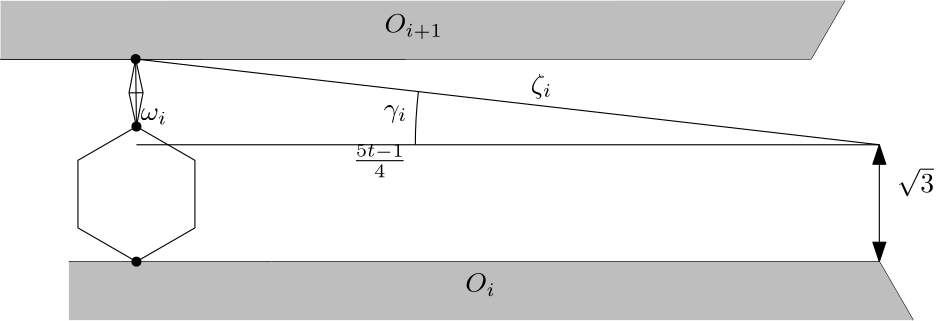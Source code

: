 <?xml version="1.0"?>
<!DOCTYPE ipe SYSTEM "ipe.dtd">
<ipe version="70107" creator="Ipe 7.2.2">
<info created="D:20160507153210" modified="D:20160905165555"/>
<ipestyle name="basic">
<symbol name="arrow/arc(spx)">
<path stroke="sym-stroke" fill="sym-stroke" pen="sym-pen">
0 0 m
-1 0.333 l
-1 -0.333 l
h
</path>
</symbol>
<symbol name="arrow/farc(spx)">
<path stroke="sym-stroke" fill="white" pen="sym-pen">
0 0 m
-1 0.333 l
-1 -0.333 l
h
</path>
</symbol>
<symbol name="arrow/ptarc(spx)">
<path stroke="sym-stroke" fill="sym-stroke" pen="sym-pen">
0 0 m
-1 0.333 l
-0.8 0 l
-1 -0.333 l
h
</path>
</symbol>
<symbol name="arrow/fptarc(spx)">
<path stroke="sym-stroke" fill="white" pen="sym-pen">
0 0 m
-1 0.333 l
-0.8 0 l
-1 -0.333 l
h
</path>
</symbol>
<symbol name="mark/circle(sx)" transformations="translations">
<path fill="sym-stroke">
0.6 0 0 0.6 0 0 e
0.4 0 0 0.4 0 0 e
</path>
</symbol>
<symbol name="mark/disk(sx)" transformations="translations">
<path fill="sym-stroke">
0.6 0 0 0.6 0 0 e
</path>
</symbol>
<symbol name="mark/fdisk(sfx)" transformations="translations">
<group>
<path fill="sym-fill">
0.5 0 0 0.5 0 0 e
</path>
<path fill="sym-stroke" fillrule="eofill">
0.6 0 0 0.6 0 0 e
0.4 0 0 0.4 0 0 e
</path>
</group>
</symbol>
<symbol name="mark/box(sx)" transformations="translations">
<path fill="sym-stroke" fillrule="eofill">
-0.6 -0.6 m
0.6 -0.6 l
0.6 0.6 l
-0.6 0.6 l
h
-0.4 -0.4 m
0.4 -0.4 l
0.4 0.4 l
-0.4 0.4 l
h
</path>
</symbol>
<symbol name="mark/square(sx)" transformations="translations">
<path fill="sym-stroke">
-0.6 -0.6 m
0.6 -0.6 l
0.6 0.6 l
-0.6 0.6 l
h
</path>
</symbol>
<symbol name="mark/fsquare(sfx)" transformations="translations">
<group>
<path fill="sym-fill">
-0.5 -0.5 m
0.5 -0.5 l
0.5 0.5 l
-0.5 0.5 l
h
</path>
<path fill="sym-stroke" fillrule="eofill">
-0.6 -0.6 m
0.6 -0.6 l
0.6 0.6 l
-0.6 0.6 l
h
-0.4 -0.4 m
0.4 -0.4 l
0.4 0.4 l
-0.4 0.4 l
h
</path>
</group>
</symbol>
<symbol name="mark/cross(sx)" transformations="translations">
<group>
<path fill="sym-stroke">
-0.43 -0.57 m
0.57 0.43 l
0.43 0.57 l
-0.57 -0.43 l
h
</path>
<path fill="sym-stroke">
-0.43 0.57 m
0.57 -0.43 l
0.43 -0.57 l
-0.57 0.43 l
h
</path>
</group>
</symbol>
<symbol name="arrow/fnormal(spx)">
<path stroke="sym-stroke" fill="white" pen="sym-pen">
0 0 m
-1 0.333 l
-1 -0.333 l
h
</path>
</symbol>
<symbol name="arrow/pointed(spx)">
<path stroke="sym-stroke" fill="sym-stroke" pen="sym-pen">
0 0 m
-1 0.333 l
-0.8 0 l
-1 -0.333 l
h
</path>
</symbol>
<symbol name="arrow/fpointed(spx)">
<path stroke="sym-stroke" fill="white" pen="sym-pen">
0 0 m
-1 0.333 l
-0.8 0 l
-1 -0.333 l
h
</path>
</symbol>
<symbol name="arrow/linear(spx)">
<path stroke="sym-stroke" pen="sym-pen">
-1 0.333 m
0 0 l
-1 -0.333 l
</path>
</symbol>
<symbol name="arrow/fdouble(spx)">
<path stroke="sym-stroke" fill="white" pen="sym-pen">
0 0 m
-1 0.333 l
-1 -0.333 l
h
-1 0 m
-2 0.333 l
-2 -0.333 l
h
</path>
</symbol>
<symbol name="arrow/double(spx)">
<path stroke="sym-stroke" fill="sym-stroke" pen="sym-pen">
0 0 m
-1 0.333 l
-1 -0.333 l
h
-1 0 m
-2 0.333 l
-2 -0.333 l
h
</path>
</symbol>
<pen name="heavier" value="0.8"/>
<pen name="fat" value="1.2"/>
<pen name="ultrafat" value="2"/>
<symbolsize name="large" value="5"/>
<symbolsize name="small" value="2"/>
<symbolsize name="tiny" value="1.1"/>
<arrowsize name="large" value="10"/>
<arrowsize name="small" value="5"/>
<arrowsize name="tiny" value="3"/>
<color name="red" value="1 0 0"/>
<color name="green" value="0 1 0"/>
<color name="blue" value="0 0 1"/>
<color name="yellow" value="1 1 0"/>
<color name="orange" value="1 0.647 0"/>
<color name="gold" value="1 0.843 0"/>
<color name="purple" value="0.627 0.125 0.941"/>
<color name="gray" value="0.745"/>
<color name="brown" value="0.647 0.165 0.165"/>
<color name="navy" value="0 0 0.502"/>
<color name="pink" value="1 0.753 0.796"/>
<color name="seagreen" value="0.18 0.545 0.341"/>
<color name="turquoise" value="0.251 0.878 0.816"/>
<color name="violet" value="0.933 0.51 0.933"/>
<color name="darkblue" value="0 0 0.545"/>
<color name="darkcyan" value="0 0.545 0.545"/>
<color name="darkgray" value="0.663"/>
<color name="darkgreen" value="0 0.392 0"/>
<color name="darkmagenta" value="0.545 0 0.545"/>
<color name="darkorange" value="1 0.549 0"/>
<color name="darkred" value="0.545 0 0"/>
<color name="lightblue" value="0.678 0.847 0.902"/>
<color name="lightcyan" value="0.878 1 1"/>
<color name="lightgray" value="0.827"/>
<color name="lightgreen" value="0.565 0.933 0.565"/>
<color name="lightyellow" value="1 1 0.878"/>
<dashstyle name="dashed" value="[4] 0"/>
<dashstyle name="dotted" value="[1 3] 0"/>
<dashstyle name="dash dotted" value="[4 2 1 2] 0"/>
<dashstyle name="dash dot dotted" value="[4 2 1 2 1 2] 0"/>
<textsize name="large" value="\large"/>
<textsize name="Large" value="\Large"/>
<textsize name="LARGE" value="\LARGE"/>
<textsize name="huge" value="\huge"/>
<textsize name="Huge" value="\Huge"/>
<textsize name="small" value="\small"/>
<textsize name="footnote" value="\footnotesize"/>
<textsize name="tiny" value="\tiny"/>
<textstyle name="center" begin="\begin{center}" end="\end{center}"/>
<textstyle name="itemize" begin="\begin{itemize}" end="\end{itemize}"/>
<textstyle name="item" begin="\begin{itemize}\item{}" end="\end{itemize}"/>
<gridsize name="4 pts" value="4"/>
<gridsize name="8 pts (~3 mm)" value="8"/>
<gridsize name="16 pts (~6 mm)" value="16"/>
<gridsize name="32 pts (~12 mm)" value="32"/>
<gridsize name="10 pts (~3.5 mm)" value="10"/>
<gridsize name="20 pts (~7 mm)" value="20"/>
<gridsize name="14 pts (~5 mm)" value="14"/>
<gridsize name="28 pts (~10 mm)" value="28"/>
<gridsize name="56 pts (~20 mm)" value="56"/>
<anglesize name="90 deg" value="90"/>
<anglesize name="60 deg" value="60"/>
<anglesize name="45 deg" value="45"/>
<anglesize name="30 deg" value="30"/>
<anglesize name="22.5 deg" value="22.5"/>
<opacity name="10%" value="0.1"/>
<opacity name="30%" value="0.3"/>
<opacity name="50%" value="0.5"/>
<opacity name="75%" value="0.75"/>
<tiling name="falling" angle="-60" step="4" width="1"/>
<tiling name="rising" angle="30" step="4" width="1"/>
</ipestyle>
<ipestyle name="bigpaper">
<layout paper="10000 6000" origin="0 0" frame="10000 6000"/>
<titlestyle pos="10 10" size="LARGE" color="title"  valign="baseline"/>
</ipestyle>
<page>
<layer name="alpha"/>
<view layers="alpha" active="alpha"/>
<path layer="alpha" matrix="1.31603 -0.75981 0.75981 1.31603 1454.44 1018.09" stroke="black">
336 448 m
328 461.856 l
312 461.856 l
304 448 l
312 434.144 l
328 434.144 l
h
</path>
<path matrix="0.0181304 -1.51951 1.51951 0.0181304 1505.84 1866.69" stroke="black">
304 463.52 m
312 465.183 l
320 463.52 l
312 461.856 l
304 463.52 l
</path>
<path matrix="1.51962 0 0 1.51962 1741.84 680.488" stroke="black">
312 434.144 m
328 434.144 l
</path>
<path matrix="1.51962 0 0 1.51962 1766.15 680.487" stroke="black">
312 434.144 m
328 434.144 l
</path>
<path matrix="1.51962 0 0 1.51962 1741.56 753.424" stroke="black">
312 434.144 m
328 434.144 l
</path>
<path matrix="1.51962 0 0 1.51962 1717.24 753.424" stroke="black">
312 434.144 m
328 434.144 l
</path>
<path matrix="1.51962 0 0 1.51962 1692.93 753.424" stroke="black">
312 434.144 m
328 434.144 l
</path>
<path matrix="1.51962 0 0 1.51962 1717.53 680.488" stroke="black">
312 434.144 m
328 434.144 l
</path>
<path matrix="1.51962 0 0 1.51962 1717.79 686.946" stroke="black">
343.64 477.89 m
295.641 477.891 l
</path>
<path matrix="1.51962 0 0 1.51962 1790.73 686.945" stroke="black">
343.64 477.89 m
295.641 477.891 l
</path>
<path matrix="1.51962 0 0 1.51962 1815.33 614.009" stroke="black">
343.64 477.89 m
295.641 477.891 l
</path>
<path matrix="1.51962 0 0 1.51962 1717.79 686.946" stroke="black">
295.641 477.891 m
391.639 477.891 l
</path>
<path matrix="1.51962 0 0 1.51962 1863.67 686.946" stroke="black">
295.641 477.891 m
391.639 477.891 l
</path>
<path matrix="1.51962 0 0 1.51962 1888.27 614.007" stroke="black">
295.641 477.891 m
391.639 477.891 l
</path>
<text matrix="1.51962 0 0 1.51962 1734.45 678.348" transformations="translations" pos="375.465 469.801" stroke="black" type="label" width="8.475" height="4.297" depth="1.93" valign="baseline">$\gamma_i$</text>
<text matrix="1.51962 0 0 1.51962 1723.22 660.156" transformations="translations" pos="375.465 469.801" stroke="black" type="label" width="19.57" height="8.422" depth="3.43" valign="baseline">$\frac{5t-1}{4}$</text>
<path matrix="1.51962 0 0 1.51962 1717.79 686.946" stroke="black">
327.64 477.89 m
327.831 461.891 l
</path>
<text matrix="1.51962 0 0 1.51962 1787.38 687.072" transformations="translations" pos="375.465 469.801" stroke="black" type="label" width="7.676" height="6.926" depth="1.93" valign="baseline">$\zeta_i$</text>
<path matrix="-0.75981 1.31603 1.31603 0.75981 2161.28 578.695" stroke="black">
312 434.144 m
328 434.144 l
</path>
<path matrix="-0.75981 -1.31603 1.31603 -0.75981 2136.68 2174.68" stroke="black">
312 434.144 m
328 434.144 l
</path>
<text transformations="translations" pos="2334.35 1329.27" stroke="black" type="label" width="10.916" height="6.812" depth="1.49" valign="baseline">$O_i$</text>
<text matrix="1 0 0 1 -29.0909 93.3865" transformations="translations" pos="2334.35 1329.27" stroke="black" type="label" width="21.003" height="6.812" depth="2.32" valign="baseline">$O_{i+1}$</text>
<path matrix="1 0 0 1 -24.0503 6.45807" fill="gray">
2482.86 1406.7 m
2495.02 1427.75 l
2191.1 1427.66 l
2191.1 1406.7 l
</path>
<text matrix="1 0 0 1 -29.0882 93.3821" transformations="translations" pos="2334.35 1329.27" stroke="black" type="label" width="21.003" height="6.812" depth="2.32" valign="baseline">$O_{i+1}$</text>
<path fill="gray">
2495.57 1319.16 m
2483.41 1340.22 l
2191.65 1340.22 l
2191.65 1319.16 l
2495.57 1319.16 l
</path>
<text matrix="1 0 0 1 -0.00411177 0.00129942" transformations="translations" pos="2334.35 1329.27" stroke="black" type="label" width="10.916" height="6.812" depth="1.49" valign="baseline">$O_i$</text>
<use matrix="1 0 0 1 -24.0503 6.45807" name="mark/disk(sx)" pos="2239.73 1406.7" size="normal" stroke="black"/>
<use matrix="1 0 0 1 -24.0503 6.45807" name="mark/disk(sx)" pos="2240.02 1382.39" size="normal" stroke="black"/>
<path matrix="1 0 0 1 -24.0503 6.45807" stroke="black">
2237.34 1394.52 m
2242.4 1394.58 l
</path>
<text matrix="1 0 0 1 -30.7844 4.81579" transformations="translations" pos="2248.33 1386.26" stroke="black" type="label" width="9.518" height="4.294" depth="1.49" valign="baseline">$\omega_i$</text>
<use name="mark/disk(sx)" pos="2215.96 1340.22" size="normal" stroke="black"/>
<path stroke="black" arrow="normal/normal" rarrow="normal/normal">
2483.41 1340.22 m
2483.41 1382.29 l
</path>
<path stroke="black">
2215.68 1413.16 m
2483.41 1382.29 l
</path>
<path stroke="black">
2483.41 1382.29 m
2215.96 1382.29 l
</path>
<path stroke="black">
2316.37 1382.29 m
167.038 0 0 -167.038 2483.41 1382.29 2317.47 1401.42 a
</path>
<text transformations="translations" pos="2489.8 1365.06" stroke="black" type="label" width="13.284" height="9.041" depth="1.32" valign="baseline">$\sqrt{3}$</text>
</page>
</ipe>
